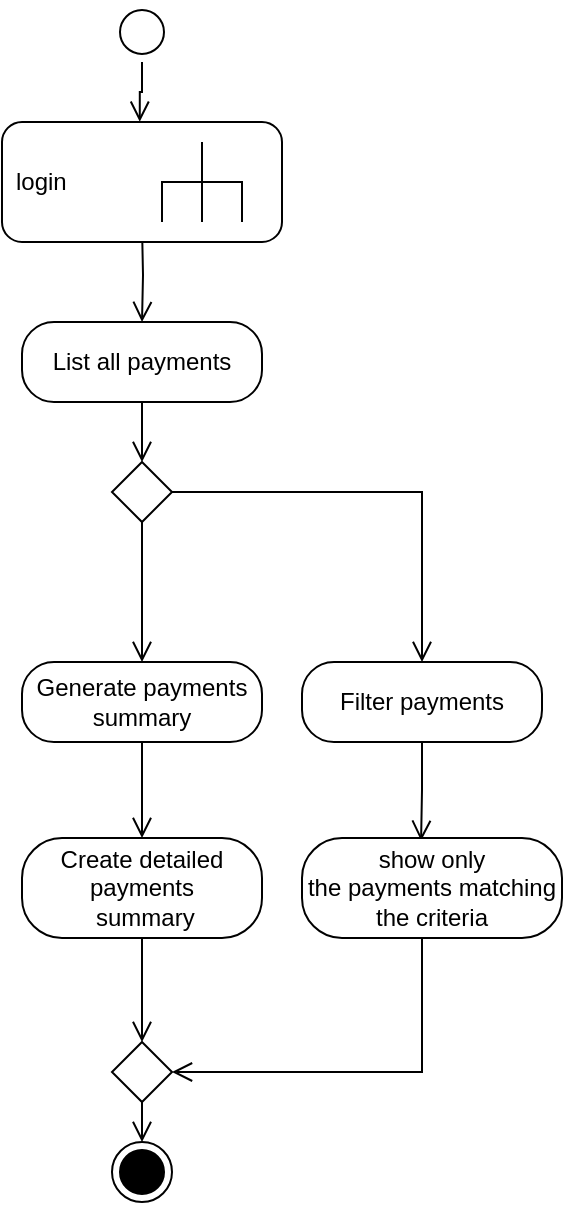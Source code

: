 <mxfile>
    <diagram name="Page-1" id="e7e014a7-5840-1c2e-5031-d8a46d1fe8dd">
        <mxGraphModel dx="918" dy="1390" grid="1" gridSize="10" guides="1" tooltips="1" connect="1" arrows="1" fold="1" page="1" pageScale="1" pageWidth="1169" pageHeight="826" background="none" math="0" shadow="0">
            <root>
                <mxCell id="0"/>
                <mxCell id="1" parent="0"/>
                <mxCell id="3x8CAyZt968ioepNavin-51" value="" style="ellipse;html=1;shape=startState;labelBackgroundColor=none;" parent="1" vertex="1">
                    <mxGeometry x="335" y="-10" width="30" height="30" as="geometry"/>
                </mxCell>
                <mxCell id="3x8CAyZt968ioepNavin-52" value="" style="edgeStyle=orthogonalEdgeStyle;html=1;verticalAlign=bottom;endArrow=open;endSize=8;rounded=0;entryX=0.492;entryY=-0.002;entryDx=0;entryDy=0;entryPerimeter=0;labelBackgroundColor=none;fontColor=default;" parent="1" source="3x8CAyZt968ioepNavin-51" target="3" edge="1">
                    <mxGeometry relative="1" as="geometry">
                        <mxPoint x="45" y="100" as="targetPoint"/>
                        <Array as="points">
                            <mxPoint x="350" y="35"/>
                            <mxPoint x="349" y="35"/>
                        </Array>
                    </mxGeometry>
                </mxCell>
                <mxCell id="3x8CAyZt968ioepNavin-54" value="" style="edgeStyle=orthogonalEdgeStyle;html=1;align=left;verticalAlign=bottom;endArrow=open;endSize=8;rounded=0;entryX=0.5;entryY=0;entryDx=0;entryDy=0;labelBackgroundColor=none;fontColor=default;" parent="1" target="3x8CAyZt968ioepNavin-58" edge="1">
                    <mxGeometry x="-1" relative="1" as="geometry">
                        <mxPoint x="250" y="135" as="targetPoint"/>
                        <Array as="points"/>
                        <mxPoint x="350" y="102" as="sourcePoint"/>
                    </mxGeometry>
                </mxCell>
                <mxCell id="3x8CAyZt968ioepNavin-58" value="List all payments" style="rounded=1;whiteSpace=wrap;html=1;arcSize=40;labelBackgroundColor=none;" parent="1" vertex="1">
                    <mxGeometry x="290" y="150" width="120" height="40" as="geometry"/>
                </mxCell>
                <mxCell id="3x8CAyZt968ioepNavin-59" value="" style="edgeStyle=orthogonalEdgeStyle;html=1;verticalAlign=bottom;endArrow=open;endSize=8;rounded=0;labelBackgroundColor=none;fontColor=default;entryX=0.5;entryY=0;entryDx=0;entryDy=0;" parent="1" source="3x8CAyZt968ioepNavin-58" target="WV4lEcAO4vz2BIIuecdh-5" edge="1">
                    <mxGeometry relative="1" as="geometry">
                        <mxPoint x="310" y="213.29" as="targetPoint"/>
                        <Array as="points">
                            <mxPoint x="350" y="220"/>
                            <mxPoint x="350" y="220"/>
                        </Array>
                    </mxGeometry>
                </mxCell>
                <mxCell id="3x8CAyZt968ioepNavin-61" value="" style="edgeStyle=orthogonalEdgeStyle;html=1;verticalAlign=bottom;endArrow=open;endSize=8;rounded=0;labelBackgroundColor=none;fontColor=default;entryX=0.5;entryY=0;entryDx=0;entryDy=0;" parent="1" source="WV4lEcAO4vz2BIIuecdh-5" target="3x8CAyZt968ioepNavin-66" edge="1">
                    <mxGeometry relative="1" as="geometry">
                        <mxPoint x="309.66" y="320" as="targetPoint"/>
                        <mxPoint x="310" y="250" as="sourcePoint"/>
                    </mxGeometry>
                </mxCell>
                <mxCell id="3x8CAyZt968ioepNavin-63" value="" style="edgeStyle=orthogonalEdgeStyle;html=1;verticalAlign=bottom;endArrow=open;endSize=8;rounded=0;labelBackgroundColor=none;fontColor=default;exitX=1;exitY=0.5;exitDx=0;exitDy=0;entryX=0.5;entryY=0;entryDx=0;entryDy=0;" parent="1" source="WV4lEcAO4vz2BIIuecdh-5" target="3x8CAyZt968ioepNavin-68" edge="1">
                    <mxGeometry relative="1" as="geometry">
                        <mxPoint x="439" y="320" as="targetPoint"/>
                        <mxPoint x="439" y="250" as="sourcePoint"/>
                    </mxGeometry>
                </mxCell>
                <mxCell id="3x8CAyZt968ioepNavin-66" value="Generate payments summary" style="rounded=1;whiteSpace=wrap;html=1;arcSize=40;labelBackgroundColor=none;" parent="1" vertex="1">
                    <mxGeometry x="290" y="320" width="120" height="40" as="geometry"/>
                </mxCell>
                <mxCell id="3x8CAyZt968ioepNavin-67" value="" style="edgeStyle=orthogonalEdgeStyle;html=1;verticalAlign=bottom;endArrow=open;endSize=8;rounded=0;labelBackgroundColor=none;fontColor=default;entryX=0.5;entryY=0;entryDx=0;entryDy=0;" parent="1" source="3x8CAyZt968ioepNavin-66" target="3x8CAyZt968ioepNavin-84" edge="1">
                    <mxGeometry relative="1" as="geometry">
                        <mxPoint x="350" y="470" as="targetPoint"/>
                    </mxGeometry>
                </mxCell>
                <mxCell id="3x8CAyZt968ioepNavin-68" value="Filter payments" style="rounded=1;whiteSpace=wrap;html=1;arcSize=40;labelBackgroundColor=none;" parent="1" vertex="1">
                    <mxGeometry x="430" y="320" width="120" height="40" as="geometry"/>
                </mxCell>
                <mxCell id="3x8CAyZt968ioepNavin-69" value="" style="edgeStyle=orthogonalEdgeStyle;html=1;verticalAlign=bottom;endArrow=open;endSize=8;rounded=0;labelBackgroundColor=none;fontColor=default;entryX=0.458;entryY=0.028;entryDx=0;entryDy=0;entryPerimeter=0;" parent="1" source="3x8CAyZt968ioepNavin-68" target="3x8CAyZt968ioepNavin-86" edge="1">
                    <mxGeometry relative="1" as="geometry">
                        <mxPoint x="490" y="390" as="targetPoint"/>
                    </mxGeometry>
                </mxCell>
                <mxCell id="3x8CAyZt968ioepNavin-84" value="Create detailed payments&lt;div&gt;&amp;nbsp;summary&lt;/div&gt;" style="rounded=1;whiteSpace=wrap;html=1;arcSize=40;labelBackgroundColor=none;" parent="1" vertex="1">
                    <mxGeometry x="290" y="408" width="120" height="50" as="geometry"/>
                </mxCell>
                <mxCell id="3x8CAyZt968ioepNavin-86" value="show only the&amp;nbsp;&lt;span style=&quot;color: rgb(0, 0, 0);&quot;&gt;payments&lt;/span&gt;&amp;nbsp;matching the criteria" style="rounded=1;whiteSpace=wrap;html=1;arcSize=40;labelBackgroundColor=none;" parent="1" vertex="1">
                    <mxGeometry x="430" y="408" width="130" height="50" as="geometry"/>
                </mxCell>
                <mxCell id="3x8CAyZt968ioepNavin-87" value="" style="edgeStyle=orthogonalEdgeStyle;html=1;verticalAlign=bottom;endArrow=open;endSize=8;rounded=0;labelBackgroundColor=none;fontColor=default;entryX=1;entryY=0.5;entryDx=0;entryDy=0;" parent="1" target="3x8CAyZt968ioepNavin-88" edge="1">
                    <mxGeometry relative="1" as="geometry">
                        <mxPoint x="380" y="525" as="targetPoint"/>
                        <Array as="points">
                            <mxPoint x="490" y="458"/>
                            <mxPoint x="490" y="525"/>
                        </Array>
                        <mxPoint x="505" y="458" as="sourcePoint"/>
                    </mxGeometry>
                </mxCell>
                <mxCell id="3x8CAyZt968ioepNavin-88" value="" style="rhombus;labelBackgroundColor=none;" parent="1" vertex="1">
                    <mxGeometry x="335" y="510" width="30" height="30" as="geometry"/>
                </mxCell>
                <mxCell id="3x8CAyZt968ioepNavin-89" value="" style="edgeStyle=orthogonalEdgeStyle;html=1;verticalAlign=bottom;endArrow=open;endSize=8;rounded=0;labelBackgroundColor=none;fontColor=default;entryX=0.5;entryY=0;entryDx=0;entryDy=0;" parent="1" source="3x8CAyZt968ioepNavin-88" target="5" edge="1">
                    <mxGeometry relative="1" as="geometry">
                        <mxPoint x="350" y="640" as="targetPoint"/>
                        <mxPoint x="350" y="840" as="sourcePoint"/>
                    </mxGeometry>
                </mxCell>
                <mxCell id="3" value="login" style="shape=mxgraph.uml25.behaviorAction;html=1;rounded=1;absoluteArcSize=1;arcSize=10;align=left;spacingLeft=5;whiteSpace=wrap;labelBackgroundColor=none;" parent="1" vertex="1">
                    <mxGeometry x="280" y="50" width="140" height="60" as="geometry"/>
                </mxCell>
                <mxCell id="WV4lEcAO4vz2BIIuecdh-5" value="" style="rhombus;labelBackgroundColor=none;" parent="1" vertex="1">
                    <mxGeometry x="335" y="220" width="30" height="30" as="geometry"/>
                </mxCell>
                <mxCell id="WV4lEcAO4vz2BIIuecdh-18" value="" style="edgeStyle=orthogonalEdgeStyle;html=1;verticalAlign=bottom;endArrow=open;endSize=8;rounded=0;entryX=0.5;entryY=0;entryDx=0;entryDy=0;exitX=0.5;exitY=1;exitDx=0;exitDy=0;labelBackgroundColor=none;fontColor=default;" parent="1" source="3x8CAyZt968ioepNavin-84" target="3x8CAyZt968ioepNavin-88" edge="1">
                    <mxGeometry relative="1" as="geometry">
                        <mxPoint x="444.66" y="780" as="targetPoint"/>
                        <mxPoint x="445" y="740" as="sourcePoint"/>
                    </mxGeometry>
                </mxCell>
                <mxCell id="5" value="" style="ellipse;html=1;shape=endState;fillColor=strokeColor;" parent="1" vertex="1">
                    <mxGeometry x="335" y="560" width="30" height="30" as="geometry"/>
                </mxCell>
            </root>
        </mxGraphModel>
    </diagram>
</mxfile>